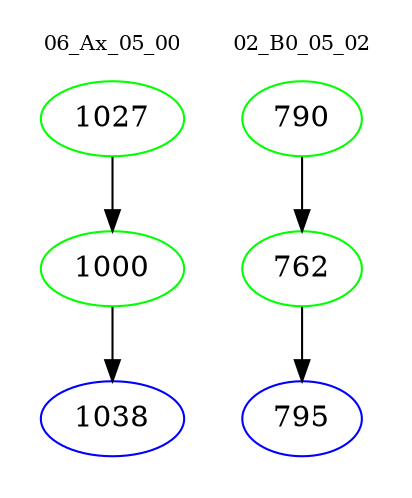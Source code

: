 digraph{
subgraph cluster_0 {
color = white
label = "06_Ax_05_00";
fontsize=10;
T0_1027 [label="1027", color="green"]
T0_1027 -> T0_1000 [color="black"]
T0_1000 [label="1000", color="green"]
T0_1000 -> T0_1038 [color="black"]
T0_1038 [label="1038", color="blue"]
}
subgraph cluster_1 {
color = white
label = "02_B0_05_02";
fontsize=10;
T1_790 [label="790", color="green"]
T1_790 -> T1_762 [color="black"]
T1_762 [label="762", color="green"]
T1_762 -> T1_795 [color="black"]
T1_795 [label="795", color="blue"]
}
}
